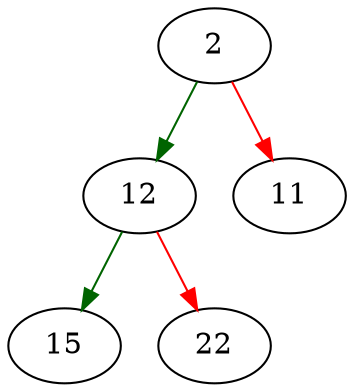 strict digraph "main" {
	// Node definitions.
	2 [entry=true];
	12;
	11;
	15;
	22;

	// Edge definitions.
	2 -> 12 [
		color=darkgreen
		cond=true
	];
	2 -> 11 [
		color=red
		cond=false
	];
	12 -> 15 [
		color=darkgreen
		cond=true
	];
	12 -> 22 [
		color=red
		cond=false
	];
}
